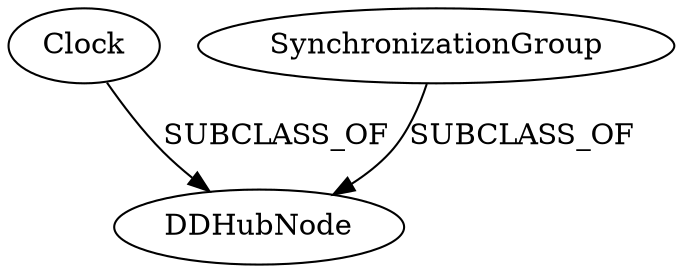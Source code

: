 strict digraph  {
DDHubNode;
Clock;
SynchronizationGroup;
Clock -> DDHubNode  [label=SUBCLASS_OF];
SynchronizationGroup -> DDHubNode  [label=SUBCLASS_OF];
}

